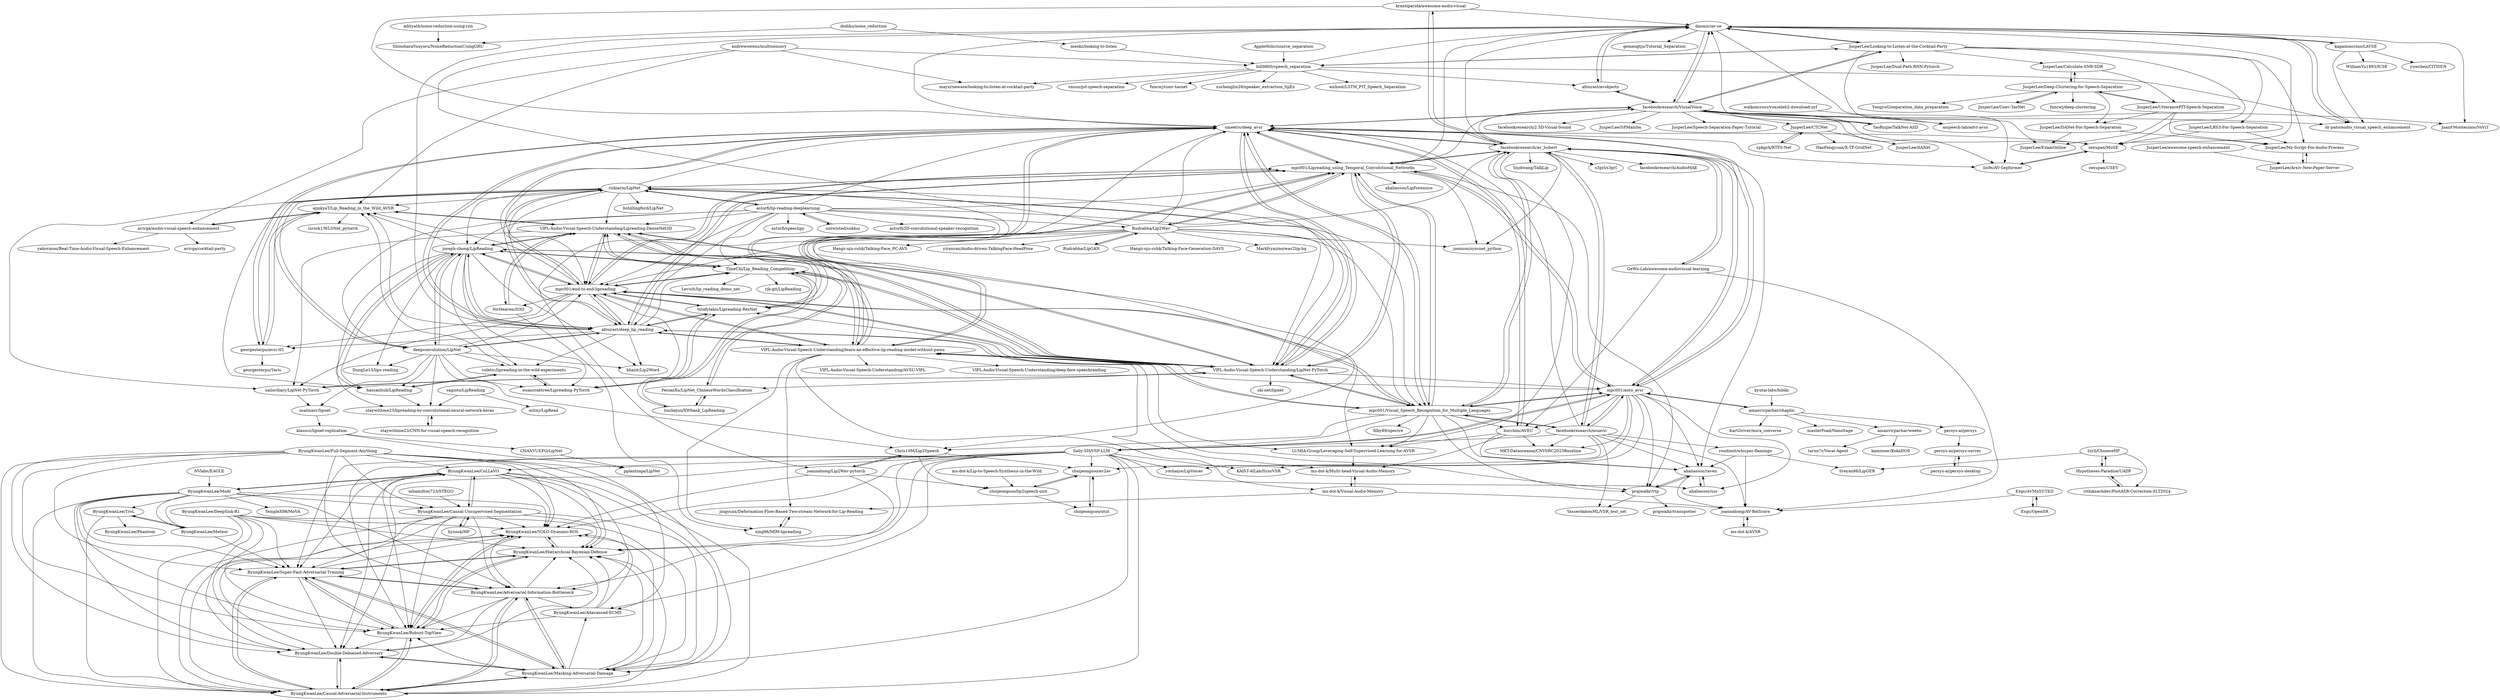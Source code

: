 digraph G {
"krantiparida/awesome-audio-visual" -> "danmic/av-se" ["e"=1]
"krantiparida/awesome-audio-visual" -> "facebookresearch/av_hubert" ["e"=1]
"krantiparida/awesome-audio-visual" -> "smeetrs/deep_avsr" ["e"=1]
"georgesterpu/avsr-tf1" -> "ajinkyaT/Lip_Reading_in_the_Wild_AVSR"
"georgesterpu/avsr-tf1" -> "smeetrs/deep_avsr"
"georgesterpu/avsr-tf1" -> "georgesterpu/Taris"
"deepconvolution/LipNet" -> "hassanhub/LipReading"
"deepconvolution/LipNet" -> "rizkiarm/LipNet"
"deepconvolution/LipNet" -> "afourast/deep_lip_reading"
"deepconvolution/LipNet" -> "joseph-zhong/LipReading"
"deepconvolution/LipNet" -> "staywithme23/lipreading-by-convolutional-neural-network-keras"
"deepconvolution/LipNet" -> "khazit/Lip2Word"
"deepconvolution/LipNet" -> "mpc001/end-to-end-lipreading"
"deepconvolution/LipNet" -> "DungLe13/lips-reading"
"deepconvolution/LipNet" -> "euancrabtree/Lipreading-PyTorch"
"deepconvolution/LipNet" -> "voletiv/lipreading-in-the-wild-experiments"
"deepconvolution/LipNet" -> "Chris10M/Lip2Speech"
"deepconvolution/LipNet" -> "osalinasv/lipnet"
"VIPL-Audio-Visual-Speech-Understanding/LipNet-PyTorch" -> "VIPL-Audio-Visual-Speech-Understanding/learn-an-effective-lip-reading-model-without-pains"
"VIPL-Audio-Visual-Speech-Understanding/LipNet-PyTorch" -> "sailordiary/LipNet-PyTorch"
"VIPL-Audio-Visual-Speech-Understanding/LipNet-PyTorch" -> "VIPL-Audio-Visual-Speech-Understanding/Lipreading-DenseNet3D"
"VIPL-Audio-Visual-Speech-Understanding/LipNet-PyTorch" -> "mpc001/end-to-end-lipreading"
"VIPL-Audio-Visual-Speech-Understanding/LipNet-PyTorch" -> "mpc001/Lipreading_using_Temporal_Convolutional_Networks"
"VIPL-Audio-Visual-Speech-Understanding/LipNet-PyTorch" -> "TimeChi/Lip_Reading_Competition"
"VIPL-Audio-Visual-Speech-Understanding/LipNet-PyTorch" -> "smeetrs/deep_avsr"
"VIPL-Audio-Visual-Speech-Understanding/LipNet-PyTorch" -> "rizkiarm/LipNet"
"VIPL-Audio-Visual-Speech-Understanding/LipNet-PyTorch" -> "joseph-zhong/LipReading"
"VIPL-Audio-Visual-Speech-Understanding/LipNet-PyTorch" -> "afourast/deep_lip_reading"
"VIPL-Audio-Visual-Speech-Understanding/LipNet-PyTorch" -> "mpc001/Visual_Speech_Recognition_for_Multiple_Languages"
"VIPL-Audio-Visual-Speech-Understanding/LipNet-PyTorch" -> "tstafylakis/Lipreading-ResNet"
"VIPL-Audio-Visual-Speech-Understanding/LipNet-PyTorch" -> "FesianXu/LipNet_ChineseWordsClassification"
"VIPL-Audio-Visual-Speech-Understanding/LipNet-PyTorch" -> "mpc001/auto_avsr"
"VIPL-Audio-Visual-Speech-Understanding/LipNet-PyTorch" -> "ski-net/lipnet"
"andrewowens/multisensory" -> "avivga/audio-visual-speech-enhancement" ["e"=1]
"andrewowens/multisensory" -> "bill9800/speech_separation" ["e"=1]
"andrewowens/multisensory" -> "ajinkyaT/Lip_Reading_in_the_Wild_AVSR" ["e"=1]
"andrewowens/multisensory" -> "mayurnewase/looking-to-listen-at-cocktail-party" ["e"=1]
"bill9800/speech_separation" -> "JusperLee/Looking-to-Listen-at-the-Cocktail-Party"
"bill9800/speech_separation" -> "dr-pato/audio_visual_speech_enhancement"
"bill9800/speech_separation" -> "mayurnewase/looking-to-listen-at-cocktail-party"
"bill9800/speech_separation" -> "funcwj/conv-tasnet" ["e"=1]
"bill9800/speech_separation" -> "xuchenglin28/speaker_extraction_SpEx" ["e"=1]
"bill9800/speech_separation" -> "aishoot/LSTM_PIT_Speech_Separation" ["e"=1]
"bill9800/speech_separation" -> "afourast/avobjects" ["e"=1]
"bill9800/speech_separation" -> "snsun/pit-speech-separation" ["e"=1]
"bill9800/speech_separation" -> "danmic/av-se"
"ByungKwanLee/Adavanced-ECMS" -> "ByungKwanLee/YOLO-Dyanmic-ROS"
"ByungKwanLee/Adavanced-ECMS" -> "ByungKwanLee/Hierarchical-Bayesian-Defense"
"ByungKwanLee/Adavanced-ECMS" -> "ByungKwanLee/Robust-TopView"
"afourast/deep_lip_reading" -> "smeetrs/deep_avsr"
"afourast/deep_lip_reading" -> "joseph-zhong/LipReading"
"afourast/deep_lip_reading" -> "VIPL-Audio-Visual-Speech-Understanding/learn-an-effective-lip-reading-model-without-pains"
"afourast/deep_lip_reading" -> "mpc001/Lipreading_using_Temporal_Convolutional_Networks"
"afourast/deep_lip_reading" -> "mpc001/end-to-end-lipreading"
"afourast/deep_lip_reading" -> "georgesterpu/avsr-tf1"
"afourast/deep_lip_reading" -> "deepconvolution/LipNet"
"afourast/deep_lip_reading" -> "khazit/Lip2Word"
"afourast/deep_lip_reading" -> "danmic/av-se"
"afourast/deep_lip_reading" -> "rizkiarm/LipNet"
"afourast/deep_lip_reading" -> "VIPL-Audio-Visual-Speech-Understanding/LipNet-PyTorch"
"afourast/deep_lip_reading" -> "tstafylakis/Lipreading-ResNet"
"afourast/deep_lip_reading" -> "TimeChi/Lip_Reading_Competition"
"afourast/deep_lip_reading" -> "voletiv/lipreading-in-the-wild-experiments"
"afourast/deep_lip_reading" -> "ajinkyaT/Lip_Reading_in_the_Wild_AVSR"
"sailordiary/LipNet-PyTorch" -> "VIPL-Audio-Visual-Speech-Understanding/LipNet-PyTorch"
"sailordiary/LipNet-PyTorch" -> "osalinasv/lipnet"
"AppleHolic/source_separation" -> "bill9800/speech_separation" ["e"=1]
"NirHeaven/D3D" -> "VIPL-Audio-Visual-Speech-Understanding/Lipreading-DenseNet3D"
"NirHeaven/D3D" -> "xing96/MIM-lipreading"
"VIPL-Audio-Visual-Speech-Understanding/Lipreading-DenseNet3D" -> "NirHeaven/D3D"
"VIPL-Audio-Visual-Speech-Understanding/Lipreading-DenseNet3D" -> "mpc001/end-to-end-lipreading"
"VIPL-Audio-Visual-Speech-Understanding/Lipreading-DenseNet3D" -> "VIPL-Audio-Visual-Speech-Understanding/learn-an-effective-lip-reading-model-without-pains"
"VIPL-Audio-Visual-Speech-Understanding/Lipreading-DenseNet3D" -> "VIPL-Audio-Visual-Speech-Understanding/LipNet-PyTorch"
"VIPL-Audio-Visual-Speech-Understanding/Lipreading-DenseNet3D" -> "TimeChi/Lip_Reading_Competition"
"VIPL-Audio-Visual-Speech-Understanding/Lipreading-DenseNet3D" -> "ajinkyaT/Lip_Reading_in_the_Wild_AVSR"
"VIPL-Audio-Visual-Speech-Understanding/Lipreading-DenseNet3D" -> "sailordiary/LipNet-PyTorch"
"VIPL-Audio-Visual-Speech-Understanding/Lipreading-DenseNet3D" -> "joseph-zhong/LipReading"
"VIPL-Audio-Visual-Speech-Understanding/Lipreading-DenseNet3D" -> "tstafylakis/Lipreading-ResNet"
"tstafylakis/Lipreading-ResNet" -> "mpc001/end-to-end-lipreading"
"tstafylakis/Lipreading-ResNet" -> "euancrabtree/Lipreading-PyTorch"
"tstafylakis/Lipreading-ResNet" -> "VIPL-Audio-Visual-Speech-Understanding/Lipreading-DenseNet3D"
"tstafylakis/Lipreading-ResNet" -> "afourast/deep_lip_reading"
"dr-pato/audio_visual_speech_enhancement" -> "danmic/av-se"
"avivga/audio-visual-speech-enhancement" -> "avivga/cocktail-party"
"avivga/audio-visual-speech-enhancement" -> "ajinkyaT/Lip_Reading_in_the_Wild_AVSR"
"avivga/audio-visual-speech-enhancement" -> "yakovmon/Real-Time-Audio-Visual-Speech-Enhancement"
"mpc001/end-to-end-lipreading" -> "VIPL-Audio-Visual-Speech-Understanding/Lipreading-DenseNet3D"
"mpc001/end-to-end-lipreading" -> "tstafylakis/Lipreading-ResNet"
"mpc001/end-to-end-lipreading" -> "smeetrs/deep_avsr"
"mpc001/end-to-end-lipreading" -> "mpc001/Lipreading_using_Temporal_Convolutional_Networks"
"mpc001/end-to-end-lipreading" -> "VIPL-Audio-Visual-Speech-Understanding/learn-an-effective-lip-reading-model-without-pains"
"mpc001/end-to-end-lipreading" -> "mpc001/Visual_Speech_Recognition_for_Multiple_Languages"
"mpc001/end-to-end-lipreading" -> "sailordiary/LipNet-PyTorch"
"mpc001/end-to-end-lipreading" -> "georgesterpu/avsr-tf1"
"mpc001/end-to-end-lipreading" -> "afourast/deep_lip_reading"
"mpc001/end-to-end-lipreading" -> "ajinkyaT/Lip_Reading_in_the_Wild_AVSR"
"mpc001/end-to-end-lipreading" -> "VIPL-Audio-Visual-Speech-Understanding/LipNet-PyTorch"
"mpc001/end-to-end-lipreading" -> "NirHeaven/D3D"
"mpc001/end-to-end-lipreading" -> "euancrabtree/Lipreading-PyTorch"
"mpc001/end-to-end-lipreading" -> "joseph-zhong/LipReading"
"mpc001/end-to-end-lipreading" -> "TimeChi/Lip_Reading_Competition"
"joseph-zhong/LipReading" -> "staywithme23/lipreading-by-convolutional-neural-network-keras"
"joseph-zhong/LipReading" -> "afourast/deep_lip_reading"
"joseph-zhong/LipReading" -> "hassanhub/LipReading"
"joseph-zhong/LipReading" -> "TimeChi/Lip_Reading_Competition"
"joseph-zhong/LipReading" -> "VIPL-Audio-Visual-Speech-Understanding/Lipreading-DenseNet3D"
"joseph-zhong/LipReading" -> "mpc001/end-to-end-lipreading"
"joseph-zhong/LipReading" -> "euancrabtree/Lipreading-PyTorch"
"joseph-zhong/LipReading" -> "khazit/Lip2Word"
"joseph-zhong/LipReading" -> "ajinkyaT/Lip_Reading_in_the_Wild_AVSR"
"joseph-zhong/LipReading" -> "voletiv/lipreading-in-the-wild-experiments"
"joseph-zhong/LipReading" -> "DungLe13/lips-reading"
"joseph-zhong/LipReading" -> "deepconvolution/LipNet"
"joseph-zhong/LipReading" -> "VIPL-Audio-Visual-Speech-Understanding/LipNet-PyTorch"
"voletiv/lipreading-in-the-wild-experiments" -> "hassanhub/LipReading"
"voletiv/lipreading-in-the-wild-experiments" -> "euancrabtree/Lipreading-PyTorch"
"voletiv/lipreading-in-the-wild-experiments" -> "ajinkyaT/Lip_Reading_in_the_Wild_AVSR"
"hassanhub/LipReading" -> "joseph-zhong/LipReading"
"hassanhub/LipReading" -> "voletiv/lipreading-in-the-wild-experiments"
"hassanhub/LipReading" -> "staywithme23/lipreading-by-convolutional-neural-network-keras"
"euancrabtree/Lipreading-PyTorch" -> "tstafylakis/Lipreading-ResNet"
"euancrabtree/Lipreading-PyTorch" -> "voletiv/lipreading-in-the-wild-experiments"
"ajinkyaT/Lip_Reading_in_the_Wild_AVSR" -> "georgesterpu/avsr-tf1"
"ajinkyaT/Lip_Reading_in_the_Wild_AVSR" -> "lsrock1/WLSNet_pytorch"
"ajinkyaT/Lip_Reading_in_the_Wild_AVSR" -> "VIPL-Audio-Visual-Speech-Understanding/Lipreading-DenseNet3D"
"ajinkyaT/Lip_Reading_in_the_Wild_AVSR" -> "avivga/audio-visual-speech-enhancement"
"osalinasv/lipnet" -> "klauscc/lipnet-replication"
"ByungKwanLee/Robust-TopView" -> "ByungKwanLee/YOLO-Dyanmic-ROS"
"ByungKwanLee/Robust-TopView" -> "ByungKwanLee/Hierarchical-Bayesian-Defense"
"ByungKwanLee/Robust-TopView" -> "ByungKwanLee/Super-Fast-Adversarial-Training"
"ByungKwanLee/Robust-TopView" -> "ByungKwanLee/Causal-Adversarial-Instruments"
"ByungKwanLee/Robust-TopView" -> "ByungKwanLee/Double-Debiased-Adversary"
"JusperLee/Looking-to-Listen-at-the-Cocktail-Party" -> "bill9800/speech_separation"
"JusperLee/Looking-to-Listen-at-the-Cocktail-Party" -> "danmic/av-se"
"JusperLee/Looking-to-Listen-at-the-Cocktail-Party" -> "zexupan/MuSE"
"JusperLee/Looking-to-Listen-at-the-Cocktail-Party" -> "facebookresearch/VisualVoice"
"JusperLee/Looking-to-Listen-at-the-Cocktail-Party" -> "JusperLee/My-Script-For-Audio-Process"
"JusperLee/Looking-to-Listen-at-the-Cocktail-Party" -> "JusperLee/ExamOnline"
"JusperLee/Looking-to-Listen-at-the-Cocktail-Party" -> "JusperLee/Dual-Path-RNN-Pytorch" ["e"=1]
"JusperLee/Looking-to-Listen-at-the-Cocktail-Party" -> "JusperLee/Calculate-SNR-SDR"
"JusperLee/Looking-to-Listen-at-the-Cocktail-Party" -> "JusperLee/LRS3-For-Speech-Separation"
"TimeChi/Lip_Reading_Competition" -> "liuzhejun/XWbank_LipReading"
"TimeChi/Lip_Reading_Competition" -> "FesianXu/LipNet_ChineseWordsClassification"
"TimeChi/Lip_Reading_Competition" -> "VIPL-Audio-Visual-Speech-Understanding/Lipreading-DenseNet3D"
"TimeChi/Lip_Reading_Competition" -> "rjk-git/LipReading"
"TimeChi/Lip_Reading_Competition" -> "Leviclt/lip_reading_demo_net"
"TimeChi/Lip_Reading_Competition" -> "joseph-zhong/LipReading"
"TimeChi/Lip_Reading_Competition" -> "VIPL-Audio-Visual-Speech-Understanding/LipNet-PyTorch"
"TimeChi/Lip_Reading_Competition" -> "mpc001/end-to-end-lipreading"
"mpc001/Lipreading_using_Temporal_Convolutional_Networks" -> "mpc001/Visual_Speech_Recognition_for_Multiple_Languages"
"mpc001/Lipreading_using_Temporal_Convolutional_Networks" -> "VIPL-Audio-Visual-Speech-Understanding/learn-an-effective-lip-reading-model-without-pains"
"mpc001/Lipreading_using_Temporal_Convolutional_Networks" -> "smeetrs/deep_avsr"
"mpc001/Lipreading_using_Temporal_Convolutional_Networks" -> "mpc001/end-to-end-lipreading"
"mpc001/Lipreading_using_Temporal_Convolutional_Networks" -> "afourast/deep_lip_reading"
"mpc001/Lipreading_using_Temporal_Convolutional_Networks" -> "facebookresearch/av_hubert"
"mpc001/Lipreading_using_Temporal_Convolutional_Networks" -> "VIPL-Audio-Visual-Speech-Understanding/LipNet-PyTorch"
"mpc001/Lipreading_using_Temporal_Convolutional_Networks" -> "mpc001/auto_avsr"
"mpc001/Lipreading_using_Temporal_Convolutional_Networks" -> "Rudrabha/Lip2Wav"
"mpc001/Lipreading_using_Temporal_Convolutional_Networks" -> "prajwalkr/vtp"
"mpc001/Lipreading_using_Temporal_Convolutional_Networks" -> "joonson/syncnet_python" ["e"=1]
"mpc001/Lipreading_using_Temporal_Convolutional_Networks" -> "rizkiarm/LipNet"
"mpc001/Lipreading_using_Temporal_Convolutional_Networks" -> "danmic/av-se"
"mpc001/Lipreading_using_Temporal_Convolutional_Networks" -> "facebookresearch/VisualVoice"
"mpc001/Lipreading_using_Temporal_Convolutional_Networks" -> "ahaliassos/LipForensics" ["e"=1]
"JusperLee/LRS3-For-Speech-Separation" -> "JusperLee/My-Script-For-Audio-Process"
"JusperLee/LRS3-For-Speech-Separation" -> "zexupan/MuSE"
"JusperLee/awesome-speech-enhancement" -> "JusperLee/Arxiv-New-Paper-Server"
"JusperLee/Conv-TasNet" -> "JusperLee/Deep-Clustering-for-Speech-Separation" ["e"=1]
"afourast/avobjects" -> "danmic/av-se" ["e"=1]
"afourast/avobjects" -> "facebookresearch/VisualVoice" ["e"=1]
"kagaminccino/LAVSE" -> "danmic/av-se"
"kagaminccino/LAVSE" -> "yuwchen/CITISEN"
"kagaminccino/LAVSE" -> "dr-pato/audio_visual_speech_enhancement"
"kagaminccino/LAVSE" -> "WilliamYu1993/ICSE" ["e"=1]
"danmic/av-se" -> "facebookresearch/VisualVoice"
"danmic/av-se" -> "JusperLee/Looking-to-Listen-at-the-Cocktail-Party"
"danmic/av-se" -> "kagaminccino/LAVSE"
"danmic/av-se" -> "dr-pato/audio_visual_speech_enhancement"
"danmic/av-se" -> "zexupan/MuSE"
"danmic/av-se" -> "afourast/avobjects" ["e"=1]
"danmic/av-se" -> "JuanFMontesinos/VoViT"
"danmic/av-se" -> "gemengtju/Tutorial_Separation" ["e"=1]
"danmic/av-se" -> "lin9x/AV-Sepformer"
"Rudrabha/LipGAN" -> "Rudrabha/Lip2Wav" ["e"=1]
"meokz/looking-to-listen" -> "bill9800/speech_separation"
"smeetrs/deep_avsr" -> "mpc001/end-to-end-lipreading"
"smeetrs/deep_avsr" -> "afourast/deep_lip_reading"
"smeetrs/deep_avsr" -> "VIPL-Audio-Visual-Speech-Understanding/learn-an-effective-lip-reading-model-without-pains"
"smeetrs/deep_avsr" -> "mpc001/Lipreading_using_Temporal_Convolutional_Networks"
"smeetrs/deep_avsr" -> "georgesterpu/avsr-tf1"
"smeetrs/deep_avsr" -> "mpc001/Visual_Speech_Recognition_for_Multiple_Languages"
"smeetrs/deep_avsr" -> "facebookresearch/av_hubert"
"smeetrs/deep_avsr" -> "mpc001/auto_avsr"
"smeetrs/deep_avsr" -> "burchim/AVEC"
"smeetrs/deep_avsr" -> "LUMIA-Group/Leveraging-Self-Supervised-Learning-for-AVSR"
"smeetrs/deep_avsr" -> "zexupan/MuSE"
"smeetrs/deep_avsr" -> "lin9x/AV-Sepformer"
"smeetrs/deep_avsr" -> "VIPL-Audio-Visual-Speech-Understanding/LipNet-PyTorch"
"smeetrs/deep_avsr" -> "danmic/av-se"
"smeetrs/deep_avsr" -> "facebookresearch/VisualVoice"
"JusperLee/DANet-For-Speech-Separation" -> "JusperLee/My-Script-For-Audio-Process"
"JusperLee/DANet-For-Speech-Separation" -> "JusperLee/ExamOnline"
"Rudrabha/Lip2Wav" -> "mpc001/Lipreading_using_Temporal_Convolutional_Networks"
"Rudrabha/Lip2Wav" -> "Rudrabha/LipGAN" ["e"=1]
"Rudrabha/Lip2Wav" -> "joannahong/Lip2Wav-pytorch"
"Rudrabha/Lip2Wav" -> "Chris10M/Lip2Speech"
"Rudrabha/Lip2Wav" -> "facebookresearch/av_hubert"
"Rudrabha/Lip2Wav" -> "smeetrs/deep_avsr"
"Rudrabha/Lip2Wav" -> "mpc001/Visual_Speech_Recognition_for_Multiple_Languages"
"Rudrabha/Lip2Wav" -> "danmic/av-se"
"Rudrabha/Lip2Wav" -> "Hangz-nju-cuhk/Talking-Face-Generation-DAVS" ["e"=1]
"Rudrabha/Lip2Wav" -> "joonson/syncnet_python" ["e"=1]
"Rudrabha/Lip2Wav" -> "Markfryazino/wav2lip-hq" ["e"=1]
"Rudrabha/Lip2Wav" -> "mpc001/end-to-end-lipreading"
"Rudrabha/Lip2Wav" -> "Hangz-nju-cuhk/Talking-Face_PC-AVS" ["e"=1]
"Rudrabha/Lip2Wav" -> "VIPL-Audio-Visual-Speech-Understanding/LipNet-PyTorch"
"Rudrabha/Lip2Wav" -> "yiranran/Audio-driven-TalkingFace-HeadPose" ["e"=1]
"FesianXu/LipNet_ChineseWordsClassification" -> "liuzhejun/XWbank_LipReading"
"FesianXu/LipNet_ChineseWordsClassification" -> "TimeChi/Lip_Reading_Competition"
"JusperLee/Deep-Clustering-for-Speech-Separation" -> "JusperLee/UtterancePIT-Speech-Separation"
"JusperLee/Deep-Clustering-for-Speech-Separation" -> "JusperLee/Calculate-SNR-SDR"
"JusperLee/Deep-Clustering-for-Speech-Separation" -> "funcwj/deep-clustering" ["e"=1]
"JusperLee/Deep-Clustering-for-Speech-Separation" -> "JusperLee/DANet-For-Speech-Separation"
"JusperLee/Deep-Clustering-for-Speech-Separation" -> "YongyuG/separation_data_preparation"
"JusperLee/Deep-Clustering-for-Speech-Separation" -> "JusperLee/Conv-TasNet" ["e"=1]
"JusperLee/Calculate-SNR-SDR" -> "JusperLee/Deep-Clustering-for-Speech-Separation"
"JusperLee/Calculate-SNR-SDR" -> "JusperLee/UtterancePIT-Speech-Separation"
"JusperLee/UtterancePIT-Speech-Separation" -> "JusperLee/Deep-Clustering-for-Speech-Separation"
"JusperLee/UtterancePIT-Speech-Separation" -> "JusperLee/ExamOnline"
"JusperLee/UtterancePIT-Speech-Separation" -> "JusperLee/DANet-For-Speech-Separation"
"JusperLee/UtterancePIT-Speech-Separation" -> "JusperLee/My-Script-For-Audio-Process"
"jingyunx/Deformation-Flow-Based-Two-stream-Network-for-Lip-Reading" -> "xing96/MIM-lipreading"
"liuzhejun/XWbank_LipReading" -> "FesianXu/LipNet_ChineseWordsClassification"
"liuzhejun/XWbank_LipReading" -> "TimeChi/Lip_Reading_Competition"
"JusperLee/Arxiv-New-Paper-Server" -> "JusperLee/My-Script-For-Audio-Process"
"JusperLee/My-Script-For-Audio-Process" -> "JusperLee/Arxiv-New-Paper-Server"
"xing96/MIM-lipreading" -> "jingyunx/Deformation-Flow-Based-Two-stream-Network-for-Lip-Reading"
"facebookresearch/VisualVoice" -> "danmic/av-se"
"facebookresearch/VisualVoice" -> "zexupan/MuSE"
"facebookresearch/VisualVoice" -> "JusperLee/CTCNet"
"facebookresearch/VisualVoice" -> "JusperLee/Looking-to-Listen-at-the-Cocktail-Party"
"facebookresearch/VisualVoice" -> "afourast/avobjects" ["e"=1]
"facebookresearch/VisualVoice" -> "facebookresearch/2.5D-Visual-Sound" ["e"=1]
"facebookresearch/VisualVoice" -> "lin9x/AV-Sepformer"
"facebookresearch/VisualVoice" -> "aispeech-lab/advr-avss"
"facebookresearch/VisualVoice" -> "dr-pato/audio_visual_speech_enhancement"
"facebookresearch/VisualVoice" -> "JuanFMontesinos/VoViT"
"facebookresearch/VisualVoice" -> "TaoRuijie/TalkNet-ASD" ["e"=1]
"facebookresearch/VisualVoice" -> "smeetrs/deep_avsr"
"facebookresearch/VisualVoice" -> "JusperLee/SPMamba" ["e"=1]
"facebookresearch/VisualVoice" -> "JusperLee/Speech-Separation-Paper-Tutorial" ["e"=1]
"TaoRuijie/TalkNet-ASD" -> "facebookresearch/VisualVoice" ["e"=1]
"TaoRuijie/TalkNet-ASD" -> "danmic/av-se" ["e"=1]
"joannahong/Lip2Wav-pytorch" -> "Chris10M/Lip2Speech"
"joannahong/Lip2Wav-pytorch" -> "choijeongsoo/lip2speech-unit"
"joannahong/Lip2Wav-pytorch" -> "ByungKwanLee/YOLO-Dyanmic-ROS"
"joannahong/Lip2Wav-pytorch" -> "ByungKwanLee/Hierarchical-Bayesian-Defense"
"walkoncross/voxceleb2-download-zyf" -> "aispeech-lab/advr-avss"
"Chris10M/Lip2Speech" -> "joannahong/Lip2Wav-pytorch"
"Chris10M/Lip2Speech" -> "choijeongsoo/lip2speech-unit"
"Chris10M/Lip2Speech" -> "choijeongsoo/av2av"
"VIPL-Audio-Visual-Speech-Understanding/learn-an-effective-lip-reading-model-without-pains" -> "smeetrs/deep_avsr"
"VIPL-Audio-Visual-Speech-Understanding/learn-an-effective-lip-reading-model-without-pains" -> "VIPL-Audio-Visual-Speech-Understanding/Lipreading-DenseNet3D"
"VIPL-Audio-Visual-Speech-Understanding/learn-an-effective-lip-reading-model-without-pains" -> "mpc001/Lipreading_using_Temporal_Convolutional_Networks"
"VIPL-Audio-Visual-Speech-Understanding/learn-an-effective-lip-reading-model-without-pains" -> "VIPL-Audio-Visual-Speech-Understanding/LipNet-PyTorch"
"VIPL-Audio-Visual-Speech-Understanding/learn-an-effective-lip-reading-model-without-pains" -> "afourast/deep_lip_reading"
"VIPL-Audio-Visual-Speech-Understanding/learn-an-effective-lip-reading-model-without-pains" -> "mpc001/end-to-end-lipreading"
"VIPL-Audio-Visual-Speech-Understanding/learn-an-effective-lip-reading-model-without-pains" -> "ms-dot-k/Multi-head-Visual-Audio-Memory"
"VIPL-Audio-Visual-Speech-Understanding/learn-an-effective-lip-reading-model-without-pains" -> "ms-dot-k/Visual-Audio-Memory"
"VIPL-Audio-Visual-Speech-Understanding/learn-an-effective-lip-reading-model-without-pains" -> "xing96/MIM-lipreading"
"VIPL-Audio-Visual-Speech-Understanding/learn-an-effective-lip-reading-model-without-pains" -> "mpc001/Visual_Speech_Recognition_for_Multiple_Languages"
"VIPL-Audio-Visual-Speech-Understanding/learn-an-effective-lip-reading-model-without-pains" -> "VIPL-Audio-Visual-Speech-Understanding/deep-face-speechreading"
"VIPL-Audio-Visual-Speech-Understanding/learn-an-effective-lip-reading-model-without-pains" -> "jingyunx/Deformation-Flow-Based-Two-stream-Network-for-Lip-Reading"
"VIPL-Audio-Visual-Speech-Understanding/learn-an-effective-lip-reading-model-without-pains" -> "prajwalkr/vtp"
"VIPL-Audio-Visual-Speech-Understanding/learn-an-effective-lip-reading-model-without-pains" -> "VIPL-Audio-Visual-Speech-Understanding/AVSU-VIPL"
"VIPL-Audio-Visual-Speech-Understanding/learn-an-effective-lip-reading-model-without-pains" -> "LUMIA-Group/Leveraging-Self-Supervised-Learning-for-AVSR"
"zexupan/MuSE" -> "lin9x/AV-Sepformer"
"zexupan/MuSE" -> "zexupan/USEV"
"ByungKwanLee/YOLO-Dyanmic-ROS" -> "ByungKwanLee/Hierarchical-Bayesian-Defense"
"ByungKwanLee/YOLO-Dyanmic-ROS" -> "ByungKwanLee/Robust-TopView"
"mhamilton723/STEGO" -> "ByungKwanLee/Causal-Unsupervised-Segmentation" ["e"=1]
"mpc001/Visual_Speech_Recognition_for_Multiple_Languages" -> "mpc001/auto_avsr"
"mpc001/Visual_Speech_Recognition_for_Multiple_Languages" -> "mpc001/Lipreading_using_Temporal_Convolutional_Networks"
"mpc001/Visual_Speech_Recognition_for_Multiple_Languages" -> "facebookresearch/av_hubert"
"mpc001/Visual_Speech_Recognition_for_Multiple_Languages" -> "smeetrs/deep_avsr"
"mpc001/Visual_Speech_Recognition_for_Multiple_Languages" -> "ahaliassos/raven"
"mpc001/Visual_Speech_Recognition_for_Multiple_Languages" -> "mpc001/end-to-end-lipreading"
"mpc001/Visual_Speech_Recognition_for_Multiple_Languages" -> "VIPL-Audio-Visual-Speech-Understanding/learn-an-effective-lip-reading-model-without-pains"
"mpc001/Visual_Speech_Recognition_for_Multiple_Languages" -> "burchim/AVEC"
"mpc001/Visual_Speech_Recognition_for_Multiple_Languages" -> "prajwalkr/vtp"
"mpc001/Visual_Speech_Recognition_for_Multiple_Languages" -> "facebookresearch/muavic"
"mpc001/Visual_Speech_Recognition_for_Multiple_Languages" -> "LUMIA-Group/Leveraging-Self-Supervised-Learning-for-AVSR"
"mpc001/Visual_Speech_Recognition_for_Multiple_Languages" -> "Chris10M/Lip2Speech"
"mpc001/Visual_Speech_Recognition_for_Multiple_Languages" -> "Sally-SH/VSP-LLM"
"mpc001/Visual_Speech_Recognition_for_Multiple_Languages" -> "filby89/spectre" ["e"=1]
"mpc001/Visual_Speech_Recognition_for_Multiple_Languages" -> "VIPL-Audio-Visual-Speech-Understanding/LipNet-PyTorch"
"facebookresearch/av_hubert" -> "mpc001/Visual_Speech_Recognition_for_Multiple_Languages"
"facebookresearch/av_hubert" -> "smeetrs/deep_avsr"
"facebookresearch/av_hubert" -> "mpc001/Lipreading_using_Temporal_Convolutional_Networks"
"facebookresearch/av_hubert" -> "mpc001/auto_avsr"
"facebookresearch/av_hubert" -> "Sxjdwang/TalkLip" ["e"=1]
"facebookresearch/av_hubert" -> "facebookresearch/muavic"
"facebookresearch/av_hubert" -> "krantiparida/awesome-audio-visual" ["e"=1]
"facebookresearch/av_hubert" -> "ahaliassos/raven"
"facebookresearch/av_hubert" -> "GeWu-Lab/awesome-audiovisual-learning" ["e"=1]
"facebookresearch/av_hubert" -> "joonson/syncnet_python" ["e"=1]
"facebookresearch/av_hubert" -> "danmic/av-se"
"facebookresearch/av_hubert" -> "facebookresearch/VisualVoice"
"facebookresearch/av_hubert" -> "s3prl/s3prl" ["e"=1]
"facebookresearch/av_hubert" -> "facebookresearch/AudioMAE" ["e"=1]
"facebookresearch/av_hubert" -> "LUMIA-Group/Leveraging-Self-Supervised-Learning-for-AVSR"
"ms-dot-k/Visual-Audio-Memory" -> "ms-dot-k/Multi-head-Visual-Audio-Memory"
"ms-dot-k/Visual-Audio-Memory" -> "jingyunx/Deformation-Flow-Based-Two-stream-Network-for-Lip-Reading"
"ms-dot-k/Visual-Audio-Memory" -> "joannahong/AV-RelScore"
"ByungKwanLee/Masking-Adversarial-Damage" -> "ByungKwanLee/Double-Debiased-Adversary"
"ByungKwanLee/Masking-Adversarial-Damage" -> "ByungKwanLee/Hierarchical-Bayesian-Defense"
"ByungKwanLee/Masking-Adversarial-Damage" -> "ByungKwanLee/Super-Fast-Adversarial-Training"
"ByungKwanLee/Masking-Adversarial-Damage" -> "ByungKwanLee/YOLO-Dyanmic-ROS"
"ByungKwanLee/Masking-Adversarial-Damage" -> "ByungKwanLee/Causal-Adversarial-Instruments"
"ByungKwanLee/Masking-Adversarial-Damage" -> "ByungKwanLee/Adversarial-Information-Bottleneck"
"ByungKwanLee/Masking-Adversarial-Damage" -> "ByungKwanLee/Robust-TopView"
"ByungKwanLee/Masking-Adversarial-Damage" -> "ByungKwanLee/Adavanced-ECMS"
"LUMIA-Group/Leveraging-Self-Supervised-Learning-for-AVSR" -> "ms-dot-k/Multi-head-Visual-Audio-Memory"
"prajwalkr/vtp" -> "prajwalkr/transpotter" ["e"=1]
"prajwalkr/vtp" -> "YasserdahouML/VSR_test_set"
"prajwalkr/vtp" -> "ahaliassos/raven"
"ms-dot-k/Multi-head-Visual-Audio-Memory" -> "ms-dot-k/Visual-Audio-Memory"
"ByungKwanLee/Adversarial-Information-Bottleneck" -> "ByungKwanLee/Causal-Adversarial-Instruments"
"ByungKwanLee/Adversarial-Information-Bottleneck" -> "ByungKwanLee/Super-Fast-Adversarial-Training"
"ByungKwanLee/Adversarial-Information-Bottleneck" -> "ByungKwanLee/YOLO-Dyanmic-ROS"
"ByungKwanLee/Adversarial-Information-Bottleneck" -> "ByungKwanLee/Hierarchical-Bayesian-Defense"
"ByungKwanLee/Adversarial-Information-Bottleneck" -> "ByungKwanLee/Double-Debiased-Adversary"
"ByungKwanLee/Adversarial-Information-Bottleneck" -> "ByungKwanLee/Robust-TopView"
"ByungKwanLee/Adversarial-Information-Bottleneck" -> "ByungKwanLee/Masking-Adversarial-Damage"
"ByungKwanLee/Adversarial-Information-Bottleneck" -> "ByungKwanLee/Adavanced-ECMS"
"ByungKwanLee/Causal-Adversarial-Instruments" -> "ByungKwanLee/Double-Debiased-Adversary"
"ByungKwanLee/Causal-Adversarial-Instruments" -> "ByungKwanLee/YOLO-Dyanmic-ROS"
"ByungKwanLee/Causal-Adversarial-Instruments" -> "ByungKwanLee/Super-Fast-Adversarial-Training"
"ByungKwanLee/Causal-Adversarial-Instruments" -> "ByungKwanLee/Hierarchical-Bayesian-Defense"
"ByungKwanLee/Causal-Adversarial-Instruments" -> "ByungKwanLee/Adversarial-Information-Bottleneck"
"ByungKwanLee/Causal-Adversarial-Instruments" -> "ByungKwanLee/Robust-TopView"
"ByungKwanLee/Causal-Adversarial-Instruments" -> "ByungKwanLee/Masking-Adversarial-Damage"
"ByungKwanLee/Super-Fast-Adversarial-Training" -> "ByungKwanLee/YOLO-Dyanmic-ROS"
"ByungKwanLee/Super-Fast-Adversarial-Training" -> "ByungKwanLee/Hierarchical-Bayesian-Defense"
"ByungKwanLee/Super-Fast-Adversarial-Training" -> "ByungKwanLee/Robust-TopView"
"ByungKwanLee/Super-Fast-Adversarial-Training" -> "ByungKwanLee/Causal-Adversarial-Instruments"
"ByungKwanLee/Super-Fast-Adversarial-Training" -> "ByungKwanLee/Adversarial-Information-Bottleneck"
"ByungKwanLee/Super-Fast-Adversarial-Training" -> "ByungKwanLee/Masking-Adversarial-Damage"
"ByungKwanLee/Super-Fast-Adversarial-Training" -> "ByungKwanLee/Double-Debiased-Adversary"
"ByungKwanLee/Hierarchical-Bayesian-Defense" -> "ByungKwanLee/YOLO-Dyanmic-ROS"
"ByungKwanLee/Hierarchical-Bayesian-Defense" -> "ByungKwanLee/Robust-TopView"
"ByungKwanLee/Hierarchical-Bayesian-Defense" -> "ByungKwanLee/Super-Fast-Adversarial-Training"
"lin9x/AV-Sepformer" -> "zexupan/MuSE"
"GeWu-Lab/awesome-audiovisual-learning" -> "joannahong/AV-RelScore" ["e"=1]
"GeWu-Lab/awesome-audiovisual-learning" -> "burchim/AVEC" ["e"=1]
"GeWu-Lab/awesome-audiovisual-learning" -> "facebookresearch/av_hubert" ["e"=1]
"ByungKwanLee/Double-Debiased-Adversary" -> "ByungKwanLee/Causal-Adversarial-Instruments"
"ByungKwanLee/Double-Debiased-Adversary" -> "ByungKwanLee/YOLO-Dyanmic-ROS"
"ByungKwanLee/Double-Debiased-Adversary" -> "ByungKwanLee/Masking-Adversarial-Damage"
"ByungKwanLee/Double-Debiased-Adversary" -> "ByungKwanLee/Hierarchical-Bayesian-Defense"
"sagioto/LipReading" -> "mlzxy/LipRead"
"sagioto/LipReading" -> "staywithme23/lipreading-by-convolutional-neural-network-keras"
"burchim/AVEC" -> "ahaliassos/raven"
"burchim/AVEC" -> "ms-dot-k/Multi-head-Visual-Audio-Memory"
"burchim/AVEC" -> "LUMIA-Group/Leveraging-Self-Supervised-Learning-for-AVSR"
"burchim/AVEC" -> "MKT-Dataoceanai/CNVSRC2023Baseline"
"burchim/AVEC" -> "smeetrs/deep_avsr"
"Exgc/OpenSR" -> "Exgc/AVMuST-TED"
"JusperLee/CTCNet" -> "spkgyk/RTFS-Net"
"JusperLee/CTCNet" -> "HaoFengyuan/X-TF-GridNet" ["e"=1]
"JusperLee/CTCNet" -> "JusperLee/IIANet"
"mpc001/auto_avsr" -> "mpc001/Visual_Speech_Recognition_for_Multiple_Languages"
"mpc001/auto_avsr" -> "smeetrs/deep_avsr"
"mpc001/auto_avsr" -> "KAIST-AILab/SyncVSR"
"mpc001/auto_avsr" -> "facebookresearch/av_hubert"
"mpc001/auto_avsr" -> "ahaliassos/raven"
"mpc001/auto_avsr" -> "Sally-SH/VSP-LLM"
"mpc001/auto_avsr" -> "mpc001/Lipreading_using_Temporal_Convolutional_Networks"
"mpc001/auto_avsr" -> "MKT-Dataoceanai/CNVSRC2023Baseline"
"mpc001/auto_avsr" -> "burchim/AVEC"
"mpc001/auto_avsr" -> "facebookresearch/muavic"
"mpc001/auto_avsr" -> "amanvirparhar/chaplin"
"mpc001/auto_avsr" -> "prajwalkr/vtp"
"mpc001/auto_avsr" -> "VIPL-Audio-Visual-Speech-Understanding/learn-an-effective-lip-reading-model-without-pains"
"mpc001/auto_avsr" -> "yochaiye/LipVoicer"
"mpc001/auto_avsr" -> "ahaliassos/usr"
"choijeongsoo/utut" -> "choijeongsoo/av2av"
"hynnsk/HP" -> "ByungKwanLee/Causal-Unsupervised-Segmentation" ["e"=1]
"facebookresearch/muavic" -> "ahaliassos/raven"
"facebookresearch/muavic" -> "mpc001/Visual_Speech_Recognition_for_Multiple_Languages"
"facebookresearch/muavic" -> "mpc001/auto_avsr"
"facebookresearch/muavic" -> "facebookresearch/av_hubert"
"facebookresearch/muavic" -> "roudimit/whisper-flamingo"
"facebookresearch/muavic" -> "joannahong/AV-RelScore"
"facebookresearch/muavic" -> "YasserdahouML/VSR_test_set"
"facebookresearch/muavic" -> "MKT-Dataoceanai/CNVSRC2023Baseline"
"facebookresearch/muavic" -> "smeetrs/deep_avsr"
"facebookresearch/muavic" -> "choijeongsoo/av2av"
"facebookresearch/muavic" -> "Sally-SH/VSP-LLM"
"ms-dot-k/Lip-to-Speech-Synthesis-in-the-Wild" -> "choijeongsoo/lip2speech-unit"
"choijeongsoo/lip2speech-unit" -> "choijeongsoo/utut"
"choijeongsoo/lip2speech-unit" -> "choijeongsoo/av2av"
"ByungKwanLee/Causal-Unsupervised-Segmentation" -> "ByungKwanLee/Causal-Adversarial-Instruments"
"ByungKwanLee/Causal-Unsupervised-Segmentation" -> "ByungKwanLee/Double-Debiased-Adversary"
"ByungKwanLee/Causal-Unsupervised-Segmentation" -> "ByungKwanLee/Super-Fast-Adversarial-Training"
"ByungKwanLee/Causal-Unsupervised-Segmentation" -> "ByungKwanLee/Adversarial-Information-Bottleneck"
"ByungKwanLee/Causal-Unsupervised-Segmentation" -> "ByungKwanLee/YOLO-Dyanmic-ROS"
"ByungKwanLee/Causal-Unsupervised-Segmentation" -> "ByungKwanLee/Hierarchical-Bayesian-Defense"
"ByungKwanLee/Causal-Unsupervised-Segmentation" -> "hynnsk/HP" ["e"=1]
"ByungKwanLee/Causal-Unsupervised-Segmentation" -> "ByungKwanLee/Robust-TopView"
"ByungKwanLee/Causal-Unsupervised-Segmentation" -> "ByungKwanLee/Masking-Adversarial-Damage"
"ByungKwanLee/Causal-Unsupervised-Segmentation" -> "ByungKwanLee/CoLLaVO"
"Exgc/AVMuST-TED" -> "Exgc/OpenSR"
"Exgc/AVMuST-TED" -> "joannahong/AV-RelScore"
"joannahong/AV-RelScore" -> "ms-dot-k/AVSR"
"ms-dot-k/AVSR" -> "joannahong/AV-RelScore"
"ahaliassos/raven" -> "ahaliassos/usr"
"ahaliassos/raven" -> "joannahong/AV-RelScore"
"ahaliassos/raven" -> "prajwalkr/vtp"
"ByungKwanLee/CoLLaVO" -> "ByungKwanLee/MoAI"
"ByungKwanLee/CoLLaVO" -> "ByungKwanLee/Causal-Adversarial-Instruments"
"ByungKwanLee/CoLLaVO" -> "ByungKwanLee/Double-Debiased-Adversary"
"ByungKwanLee/CoLLaVO" -> "ByungKwanLee/Super-Fast-Adversarial-Training"
"ByungKwanLee/CoLLaVO" -> "ByungKwanLee/Adversarial-Information-Bottleneck"
"ByungKwanLee/CoLLaVO" -> "ByungKwanLee/YOLO-Dyanmic-ROS"
"ByungKwanLee/CoLLaVO" -> "ByungKwanLee/Hierarchical-Bayesian-Defense"
"ByungKwanLee/CoLLaVO" -> "ByungKwanLee/Robust-TopView"
"ByungKwanLee/CoLLaVO" -> "ByungKwanLee/Masking-Adversarial-Damage"
"ByungKwanLee/CoLLaVO" -> "ByungKwanLee/Causal-Unsupervised-Segmentation"
"Sally-SH/VSP-LLM" -> "ByungKwanLee/Causal-Adversarial-Instruments"
"Sally-SH/VSP-LLM" -> "ByungKwanLee/YOLO-Dyanmic-ROS"
"Sally-SH/VSP-LLM" -> "ByungKwanLee/Hierarchical-Bayesian-Defense"
"Sally-SH/VSP-LLM" -> "ByungKwanLee/Adversarial-Information-Bottleneck"
"Sally-SH/VSP-LLM" -> "mpc001/auto_avsr"
"Sally-SH/VSP-LLM" -> "ByungKwanLee/Robust-TopView"
"Sally-SH/VSP-LLM" -> "choijeongsoo/av2av"
"Sally-SH/VSP-LLM" -> "ByungKwanLee/Super-Fast-Adversarial-Training"
"Sally-SH/VSP-LLM" -> "ahaliassos/usr"
"Sally-SH/VSP-LLM" -> "ByungKwanLee/Double-Debiased-Adversary"
"Sally-SH/VSP-LLM" -> "ByungKwanLee/Adavanced-ECMS"
"Sally-SH/VSP-LLM" -> "ByungKwanLee/CoLLaVO"
"Sally-SH/VSP-LLM" -> "yochaiye/LipVoicer"
"Sally-SH/VSP-LLM" -> "ByungKwanLee/Masking-Adversarial-Damage"
"Sally-SH/VSP-LLM" -> "KAIST-AILab/SyncVSR"
"choijeongsoo/av2av" -> "choijeongsoo/utut"
"choijeongsoo/av2av" -> "choijeongsoo/lip2speech-unit"
"ByungKwanLee/Full-Segment-Anything" -> "ByungKwanLee/Double-Debiased-Adversary"
"ByungKwanLee/Full-Segment-Anything" -> "ByungKwanLee/Causal-Unsupervised-Segmentation"
"ByungKwanLee/Full-Segment-Anything" -> "ByungKwanLee/Causal-Adversarial-Instruments"
"ByungKwanLee/Full-Segment-Anything" -> "ByungKwanLee/Hierarchical-Bayesian-Defense"
"ByungKwanLee/Full-Segment-Anything" -> "ByungKwanLee/Adversarial-Information-Bottleneck"
"ByungKwanLee/Full-Segment-Anything" -> "ByungKwanLee/Masking-Adversarial-Damage"
"ByungKwanLee/Full-Segment-Anything" -> "ByungKwanLee/Super-Fast-Adversarial-Training"
"ByungKwanLee/Full-Segment-Anything" -> "ByungKwanLee/YOLO-Dyanmic-ROS"
"ByungKwanLee/Full-Segment-Anything" -> "ByungKwanLee/Robust-TopView"
"ByungKwanLee/Full-Segment-Anything" -> "ByungKwanLee/CoLLaVO"
"ByungKwanLee/Full-Segment-Anything" -> "ByungKwanLee/Adavanced-ECMS"
"ByungKwanLee/MoAI" -> "ByungKwanLee/CoLLaVO"
"ByungKwanLee/MoAI" -> "ByungKwanLee/TroL"
"ByungKwanLee/MoAI" -> "ByungKwanLee/Meteor"
"ByungKwanLee/MoAI" -> "TempleX98/MoVA"
"ByungKwanLee/MoAI" -> "ByungKwanLee/Double-Debiased-Adversary"
"ByungKwanLee/MoAI" -> "ByungKwanLee/Causal-Adversarial-Instruments"
"ByungKwanLee/MoAI" -> "ByungKwanLee/Causal-Unsupervised-Segmentation"
"ByungKwanLee/MoAI" -> "ByungKwanLee/Super-Fast-Adversarial-Training"
"ByungKwanLee/MoAI" -> "ByungKwanLee/Adversarial-Information-Bottleneck"
"ByungKwanLee/MoAI" -> "ByungKwanLee/YOLO-Dyanmic-ROS"
"ByungKwanLee/MoAI" -> "ByungKwanLee/Robust-TopView"
"spkgyk/RTFS-Net" -> "JusperLee/CTCNet"
"roudimit/whisper-flamingo" -> "ahaliassos/raven"
"roudimit/whisper-flamingo" -> "joannahong/AV-RelScore"
"roudimit/whisper-flamingo" -> "Sreyan88/LipGER"
"staywithme23/CNN-for-visual-speech-recognition" -> "staywithme23/lipreading-by-convolutional-neural-network-keras"
"staywithme23/lipreading-by-convolutional-neural-network-keras" -> "staywithme23/CNN-for-visual-speech-recognition"
"tzyll/ChineseHP" -> "Hypotheses-Paradise/UADF"
"tzyll/ChineseHP" -> "rithiksachdev/PostASR-Correction-SLT2024"
"tzyll/ChineseHP" -> "Sreyan88/LipGER"
"Hypotheses-Paradise/UADF" -> "rithiksachdev/PostASR-Correction-SLT2024"
"Hypotheses-Paradise/UADF" -> "tzyll/ChineseHP"
"NVlabs/EAGLE" -> "ByungKwanLee/MoAI" ["e"=1]
"rizkiarm/LipNet" -> "deepconvolution/LipNet"
"rizkiarm/LipNet" -> "astorfi/lip-reading-deeplearning"
"rizkiarm/LipNet" -> "VIPL-Audio-Visual-Speech-Understanding/LipNet-PyTorch"
"rizkiarm/LipNet" -> "afourast/deep_lip_reading"
"rizkiarm/LipNet" -> "mpc001/Lipreading_using_Temporal_Convolutional_Networks"
"rizkiarm/LipNet" -> "mpc001/end-to-end-lipreading"
"rizkiarm/LipNet" -> "joseph-zhong/LipReading"
"rizkiarm/LipNet" -> "sailordiary/LipNet-PyTorch"
"rizkiarm/LipNet" -> "hassanhub/LipReading"
"rizkiarm/LipNet" -> "bshillingford/LipNet"
"rizkiarm/LipNet" -> "VIPL-Audio-Visual-Speech-Understanding/Lipreading-DenseNet3D"
"rizkiarm/LipNet" -> "tstafylakis/Lipreading-ResNet"
"rizkiarm/LipNet" -> "smeetrs/deep_avsr"
"rizkiarm/LipNet" -> "ajinkyaT/Lip_Reading_in_the_Wild_AVSR"
"rizkiarm/LipNet" -> "mpc001/Visual_Speech_Recognition_for_Multiple_Languages"
"dodiku/noise_reduction" -> "ShinoharaYuuyoru/NoiseReductionUsingGRU"
"dodiku/noise_reduction" -> "meokz/looking-to-listen"
"ByungKwanLee/Meteor" -> "ByungKwanLee/TroL"
"ByungKwanLee/Meteor" -> "ByungKwanLee/CoLLaVO"
"ByungKwanLee/Meteor" -> "ByungKwanLee/Super-Fast-Adversarial-Training"
"ByungKwanLee/TroL" -> "ByungKwanLee/Meteor"
"ByungKwanLee/TroL" -> "ByungKwanLee/Phantom"
"ByungKwanLee/TroL" -> "ByungKwanLee/Causal-Adversarial-Instruments"
"klauscc/lipnet-replication" -> "pplantinga/LipNet"
"klauscc/lipnet-replication" -> "CHANYUEPO/LipNet"
"ahaliassos/usr" -> "ahaliassos/raven"
"CHANYUEPO/LipNet" -> "pplantinga/LipNet"
"rithiksachdev/PostASR-Correction-SLT2024" -> "Hypotheses-Paradise/UADF"
"kyutai-labs/hibiki" -> "amanvirparhar/chaplin" ["e"=1]
"astorfi/lip-reading-deeplearning" -> "untwisted/sukhoi" ["e"=1]
"astorfi/lip-reading-deeplearning" -> "rizkiarm/LipNet"
"astorfi/lip-reading-deeplearning" -> "afourast/deep_lip_reading"
"astorfi/lip-reading-deeplearning" -> "mpc001/Lipreading_using_Temporal_Convolutional_Networks"
"astorfi/lip-reading-deeplearning" -> "joseph-zhong/LipReading"
"astorfi/lip-reading-deeplearning" -> "mpc001/end-to-end-lipreading"
"astorfi/lip-reading-deeplearning" -> "VIPL-Audio-Visual-Speech-Understanding/Lipreading-DenseNet3D"
"astorfi/lip-reading-deeplearning" -> "VIPL-Audio-Visual-Speech-Understanding/LipNet-PyTorch"
"astorfi/lip-reading-deeplearning" -> "astorfi/3D-convolutional-speaker-recognition" ["e"=1]
"astorfi/lip-reading-deeplearning" -> "smeetrs/deep_avsr"
"astorfi/lip-reading-deeplearning" -> "deepconvolution/LipNet"
"astorfi/lip-reading-deeplearning" -> "astorfi/speechpy" ["e"=1]
"astorfi/lip-reading-deeplearning" -> "VIPL-Audio-Visual-Speech-Understanding/learn-an-effective-lip-reading-model-without-pains"
"astorfi/lip-reading-deeplearning" -> "TimeChi/Lip_Reading_Competition"
"astorfi/lip-reading-deeplearning" -> "Rudrabha/Lip2Wav"
"amanvirparhar/weebo" -> "tarun7r/Vocal-Agent" ["e"=1]
"amanvirparhar/weebo" -> "kaminoer/KokoDOS"
"adityatb/noise-reduction-using-rnn" -> "ShinoharaYuuyoru/NoiseReductionUsingGRU"
"untwisted/sukhoi" -> "astorfi/lip-reading-deeplearning" ["e"=1]
"amanvirparhar/chaplin" -> "mpc001/auto_avsr"
"amanvirparhar/chaplin" -> "masterFoad/NanoSage"
"amanvirparhar/chaplin" -> "KartDriver/mira_converse" ["e"=1]
"amanvirparhar/chaplin" -> "amanvirparhar/weebo"
"amanvirparhar/chaplin" -> "persys-ai/persys"
"ByungKwanLee/DeepSick-R1" -> "ByungKwanLee/Super-Fast-Adversarial-Training"
"ByungKwanLee/DeepSick-R1" -> "ByungKwanLee/YOLO-Dyanmic-ROS"
"ByungKwanLee/DeepSick-R1" -> "ByungKwanLee/Hierarchical-Bayesian-Defense"
"ByungKwanLee/DeepSick-R1" -> "ByungKwanLee/Robust-TopView"
"ByungKwanLee/DeepSick-R1" -> "ByungKwanLee/Masking-Adversarial-Damage"
"ByungKwanLee/DeepSick-R1" -> "ByungKwanLee/Double-Debiased-Adversary"
"ByungKwanLee/DeepSick-R1" -> "ByungKwanLee/Causal-Adversarial-Instruments"
"persys-ai/persys" -> "persys-ai/persys-server"
"persys-ai/persys-server" -> "persys-ai/persys-desktop"
"persys-ai/persys-desktop" -> "persys-ai/persys-server"
"krantiparida/awesome-audio-visual" ["l"="39.614,5.621", "c"=593]
"danmic/av-se" ["l"="40.398,5.038"]
"facebookresearch/av_hubert" ["l"="40.463,5.07"]
"smeetrs/deep_avsr" ["l"="40.45,5.041"]
"georgesterpu/avsr-tf1" ["l"="40.43,4.98"]
"ajinkyaT/Lip_Reading_in_the_Wild_AVSR" ["l"="40.449,4.956"]
"georgesterpu/Taris" ["l"="40.398,4.962"]
"deepconvolution/LipNet" ["l"="40.493,4.966"]
"hassanhub/LipReading" ["l"="40.481,4.936"]
"rizkiarm/LipNet" ["l"="40.459,4.977"]
"afourast/deep_lip_reading" ["l"="40.462,4.997"]
"joseph-zhong/LipReading" ["l"="40.479,4.969"]
"staywithme23/lipreading-by-convolutional-neural-network-keras" ["l"="40.51,4.922"]
"khazit/Lip2Word" ["l"="40.507,4.96"]
"mpc001/end-to-end-lipreading" ["l"="40.474,5.007"]
"DungLe13/lips-reading" ["l"="40.51,4.942"]
"euancrabtree/Lipreading-PyTorch" ["l"="40.484,4.953"]
"voletiv/lipreading-in-the-wild-experiments" ["l"="40.467,4.946"]
"Chris10M/Lip2Speech" ["l"="40.537,5.048"]
"osalinasv/lipnet" ["l"="40.498,4.925"]
"VIPL-Audio-Visual-Speech-Understanding/LipNet-PyTorch" ["l"="40.484,5.014"]
"VIPL-Audio-Visual-Speech-Understanding/learn-an-effective-lip-reading-model-without-pains" ["l"="40.467,5.044"]
"sailordiary/LipNet-PyTorch" ["l"="40.501,4.979"]
"VIPL-Audio-Visual-Speech-Understanding/Lipreading-DenseNet3D" ["l"="40.476,4.991"]
"mpc001/Lipreading_using_Temporal_Convolutional_Networks" ["l"="40.466,5.029"]
"TimeChi/Lip_Reading_Competition" ["l"="40.503,4.993"]
"mpc001/Visual_Speech_Recognition_for_Multiple_Languages" ["l"="40.486,5.056"]
"tstafylakis/Lipreading-ResNet" ["l"="40.487,4.983"]
"FesianXu/LipNet_ChineseWordsClassification" ["l"="40.525,5"]
"mpc001/auto_avsr" ["l"="40.508,5.072"]
"ski-net/lipnet" ["l"="40.432,5.025"]
"andrewowens/multisensory" ["l"="39.65,5.618", "c"=593]
"avivga/audio-visual-speech-enhancement" ["l"="40.429,4.908"]
"bill9800/speech_separation" ["l"="40.327,5.029"]
"mayurnewase/looking-to-listen-at-cocktail-party" ["l"="40.3,5.014"]
"JusperLee/Looking-to-Listen-at-the-Cocktail-Party" ["l"="40.348,5.059"]
"dr-pato/audio_visual_speech_enhancement" ["l"="40.365,5.034"]
"funcwj/conv-tasnet" ["l"="36.68,4.4", "c"=128]
"xuchenglin28/speaker_extraction_SpEx" ["l"="36.571,4.306", "c"=128]
"aishoot/LSTM_PIT_Speech_Separation" ["l"="36.634,4.45", "c"=128]
"afourast/avobjects" ["l"="39.657,5.634", "c"=593]
"snsun/pit-speech-separation" ["l"="36.591,4.489", "c"=128]
"ByungKwanLee/Adavanced-ECMS" ["l"="40.561,5.144"]
"ByungKwanLee/YOLO-Dyanmic-ROS" ["l"="40.576,5.138"]
"ByungKwanLee/Hierarchical-Bayesian-Defense" ["l"="40.582,5.131"]
"ByungKwanLee/Robust-TopView" ["l"="40.585,5.147"]
"AppleHolic/source_separation" ["l"="36.645,4.394", "c"=128]
"NirHeaven/D3D" ["l"="40.455,5.017"]
"xing96/MIM-lipreading" ["l"="40.435,5.048"]
"avivga/cocktail-party" ["l"="40.409,4.88"]
"yakovmon/Real-Time-Audio-Visual-Speech-Enhancement" ["l"="40.429,4.883"]
"lsrock1/WLSNet_pytorch" ["l"="40.447,4.921"]
"klauscc/lipnet-replication" ["l"="40.498,4.877"]
"ByungKwanLee/Super-Fast-Adversarial-Training" ["l"="40.595,5.151"]
"ByungKwanLee/Causal-Adversarial-Instruments" ["l"="40.591,5.161"]
"ByungKwanLee/Double-Debiased-Adversary" ["l"="40.592,5.14"]
"zexupan/MuSE" ["l"="40.382,5.063"]
"facebookresearch/VisualVoice" ["l"="40.398,5.068"]
"JusperLee/My-Script-For-Audio-Process" ["l"="40.31,5.089"]
"JusperLee/ExamOnline" ["l"="40.307,5.076"]
"JusperLee/Dual-Path-RNN-Pytorch" ["l"="36.666,4.349", "c"=128]
"JusperLee/Calculate-SNR-SDR" ["l"="40.284,5.065"]
"JusperLee/LRS3-For-Speech-Separation" ["l"="40.338,5.083"]
"liuzhejun/XWbank_LipReading" ["l"="40.531,4.984"]
"rjk-git/LipReading" ["l"="40.542,4.96"]
"Leviclt/lip_reading_demo_net" ["l"="40.55,4.98"]
"Rudrabha/Lip2Wav" ["l"="40.497,5.037"]
"prajwalkr/vtp" ["l"="40.487,5.077"]
"joonson/syncnet_python" ["l"="31.998,30.417", "c"=297]
"ahaliassos/LipForensics" ["l"="31.16,30.142", "c"=836]
"JusperLee/awesome-speech-enhancement" ["l"="40.282,5.13"]
"JusperLee/Arxiv-New-Paper-Server" ["l"="40.299,5.11"]
"JusperLee/Conv-TasNet" ["l"="36.666,4.32", "c"=128]
"JusperLee/Deep-Clustering-for-Speech-Separation" ["l"="40.257,5.082"]
"kagaminccino/LAVSE" ["l"="40.367,5.01"]
"yuwchen/CITISEN" ["l"="40.341,4.986"]
"WilliamYu1993/ICSE" ["l"="36.608,4.551", "c"=128]
"JuanFMontesinos/VoViT" ["l"="40.375,5.052"]
"gemengtju/Tutorial_Separation" ["l"="36.682,4.343", "c"=128]
"lin9x/AV-Sepformer" ["l"="40.406,5.055"]
"Rudrabha/LipGAN" ["l"="31.92,30.377", "c"=297]
"meokz/looking-to-listen" ["l"="40.263,5"]
"burchim/AVEC" ["l"="40.469,5.089"]
"LUMIA-Group/Leveraging-Self-Supervised-Learning-for-AVSR" ["l"="40.446,5.07"]
"JusperLee/DANet-For-Speech-Separation" ["l"="40.289,5.094"]
"joannahong/Lip2Wav-pytorch" ["l"="40.552,5.076"]
"Hangz-nju-cuhk/Talking-Face-Generation-DAVS" ["l"="31.867,30.388", "c"=297]
"Markfryazino/wav2lip-hq" ["l"="32.015,30.394", "c"=297]
"Hangz-nju-cuhk/Talking-Face_PC-AVS" ["l"="31.947,30.415", "c"=297]
"yiranran/Audio-driven-TalkingFace-HeadPose" ["l"="31.927,30.397", "c"=297]
"JusperLee/UtterancePIT-Speech-Separation" ["l"="40.279,5.085"]
"funcwj/deep-clustering" ["l"="36.577,4.48", "c"=128]
"YongyuG/separation_data_preparation" ["l"="40.222,5.092"]
"jingyunx/Deformation-Flow-Based-Two-stream-Network-for-Lip-Reading" ["l"="40.433,5.072"]
"JusperLee/CTCNet" ["l"="40.367,5.137"]
"facebookresearch/2.5D-Visual-Sound" ["l"="39.64,5.69", "c"=593]
"aispeech-lab/advr-avss" ["l"="40.372,5.101"]
"TaoRuijie/TalkNet-ASD" ["l"="47.49,34.035", "c"=168]
"JusperLee/SPMamba" ["l"="36.676,4.148", "c"=128]
"JusperLee/Speech-Separation-Paper-Tutorial" ["l"="36.707,4.346", "c"=128]
"choijeongsoo/lip2speech-unit" ["l"="40.572,5.069"]
"walkoncross/voxceleb2-download-zyf" ["l"="40.348,5.118"]
"choijeongsoo/av2av" ["l"="40.555,5.087"]
"ms-dot-k/Multi-head-Visual-Audio-Memory" ["l"="40.443,5.087"]
"ms-dot-k/Visual-Audio-Memory" ["l"="40.447,5.101"]
"VIPL-Audio-Visual-Speech-Understanding/deep-face-speechreading" ["l"="40.43,5.059"]
"VIPL-Audio-Visual-Speech-Understanding/AVSU-VIPL" ["l"="40.523,5.029"]
"zexupan/USEV" ["l"="40.367,5.083"]
"mhamilton723/STEGO" ["l"="53.138,29.377", "c"=547]
"ByungKwanLee/Causal-Unsupervised-Segmentation" ["l"="40.602,5.159"]
"ahaliassos/raven" ["l"="40.483,5.104"]
"facebookresearch/muavic" ["l"="40.498,5.096"]
"Sally-SH/VSP-LLM" ["l"="40.554,5.12"]
"filby89/spectre" ["l"="31.937,29.519", "c"=124]
"Sxjdwang/TalkLip" ["l"="32.022,30.468", "c"=297]
"GeWu-Lab/awesome-audiovisual-learning" ["l"="39.569,5.601", "c"=593]
"s3prl/s3prl" ["l"="37.227,2.374", "c"=117]
"facebookresearch/AudioMAE" ["l"="39.624,5.481", "c"=593]
"joannahong/AV-RelScore" ["l"="40.466,5.134"]
"ByungKwanLee/Masking-Adversarial-Damage" ["l"="40.574,5.148"]
"ByungKwanLee/Adversarial-Information-Bottleneck" ["l"="40.582,5.154"]
"prajwalkr/transpotter" ["l"="35.571,2.633", "c"=308]
"YasserdahouML/VSR_test_set" ["l"="40.517,5.093"]
"sagioto/LipReading" ["l"="40.538,4.88"]
"mlzxy/LipRead" ["l"="40.552,4.856"]
"MKT-Dataoceanai/CNVSRC2023Baseline" ["l"="40.493,5.111"]
"Exgc/OpenSR" ["l"="40.44,5.192"]
"Exgc/AVMuST-TED" ["l"="40.449,5.173"]
"spkgyk/RTFS-Net" ["l"="40.35,5.152"]
"HaoFengyuan/X-TF-GridNet" ["l"="36.661,4.159", "c"=128]
"JusperLee/IIANet" ["l"="40.35,5.178"]
"KAIST-AILab/SyncVSR" ["l"="40.53,5.114"]
"amanvirparhar/chaplin" ["l"="40.602,5.037"]
"yochaiye/LipVoicer" ["l"="40.54,5.096"]
"ahaliassos/usr" ["l"="40.513,5.113"]
"choijeongsoo/utut" ["l"="40.579,5.087"]
"hynnsk/HP" ["l"="52.831,14.047", "c"=1208]
"roudimit/whisper-flamingo" ["l"="40.484,5.151"]
"ms-dot-k/Lip-to-Speech-Synthesis-in-the-Wild" ["l"="40.609,5.075"]
"ByungKwanLee/CoLLaVO" ["l"="40.603,5.141"]
"ms-dot-k/AVSR" ["l"="40.453,5.152"]
"ByungKwanLee/MoAI" ["l"="40.622,5.155"]
"ByungKwanLee/Full-Segment-Anything" ["l"="40.571,5.164"]
"ByungKwanLee/TroL" ["l"="40.627,5.195"]
"ByungKwanLee/Meteor" ["l"="40.629,5.175"]
"TempleX98/MoVA" ["l"="40.671,5.166"]
"Sreyan88/LipGER" ["l"="40.48,5.197"]
"staywithme23/CNN-for-visual-speech-recognition" ["l"="40.521,4.902"]
"tzyll/ChineseHP" ["l"="40.476,5.233"]
"Hypotheses-Paradise/UADF" ["l"="40.48,5.251"]
"rithiksachdev/PostASR-Correction-SLT2024" ["l"="40.466,5.254"]
"NVlabs/EAGLE" ["l"="47.413,30.144", "c"=254]
"astorfi/lip-reading-deeplearning" ["l"="40.438,5"]
"bshillingford/LipNet" ["l"="40.415,4.935"]
"dodiku/noise_reduction" ["l"="40.216,4.98"]
"ShinoharaYuuyoru/NoiseReductionUsingGRU" ["l"="40.184,4.966"]
"ByungKwanLee/Phantom" ["l"="40.646,5.226"]
"pplantinga/LipNet" ["l"="40.491,4.854"]
"CHANYUEPO/LipNet" ["l"="40.507,4.854"]
"kyutai-labs/hibiki" ["l"="38.422,1.957", "c"=54]
"untwisted/sukhoi" ["l"="45.373,20.21", "c"=20]
"astorfi/3D-convolutional-speaker-recognition" ["l"="37.13,3.264", "c"=526]
"astorfi/speechpy" ["l"="37.176,3.339", "c"=526]
"amanvirparhar/weebo" ["l"="40.646,4.993"]
"tarun7r/Vocal-Agent" ["l"="27.897,-21.123", "c"=577]
"kaminoer/KokoDOS" ["l"="40.671,4.97"]
"adityatb/noise-reduction-using-rnn" ["l"="40.158,4.956"]
"masterFoad/NanoSage" ["l"="40.647,5.051"]
"KartDriver/mira_converse" ["l"="42.729,1.803", "c"=952]
"persys-ai/persys" ["l"="40.664,5.024"]
"ByungKwanLee/DeepSick-R1" ["l"="40.585,5.176"]
"persys-ai/persys-server" ["l"="40.698,5.02"]
"persys-ai/persys-desktop" ["l"="40.717,5.017"]
}